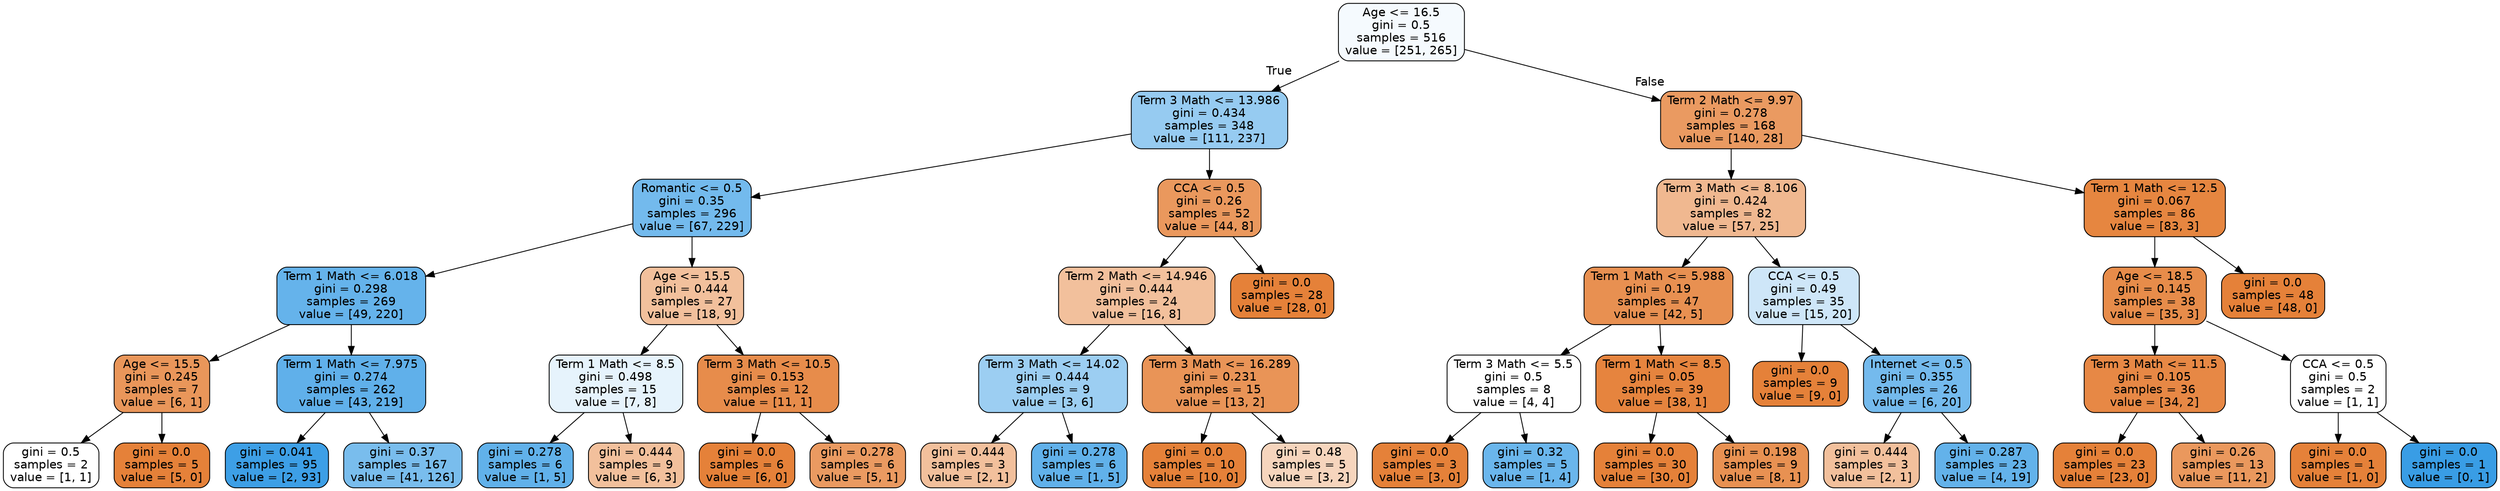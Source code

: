 digraph Tree {
node [shape=box, style="filled, rounded", color="black", fontname=helvetica] ;
edge [fontname=helvetica] ;
0 [label="Age <= 16.5\ngini = 0.5\nsamples = 516\nvalue = [251, 265]", fillcolor="#f5fafe"] ;
1 [label="Term 3 Math <= 13.986\ngini = 0.434\nsamples = 348\nvalue = [111, 237]", fillcolor="#96cbf1"] ;
0 -> 1 [labeldistance=2.5, labelangle=45, headlabel="True"] ;
2 [label="Romantic <= 0.5\ngini = 0.35\nsamples = 296\nvalue = [67, 229]", fillcolor="#73baed"] ;
1 -> 2 ;
3 [label="Term 1 Math <= 6.018\ngini = 0.298\nsamples = 269\nvalue = [49, 220]", fillcolor="#65b3eb"] ;
2 -> 3 ;
4 [label="Age <= 15.5\ngini = 0.245\nsamples = 7\nvalue = [6, 1]", fillcolor="#e9965a"] ;
3 -> 4 ;
5 [label="gini = 0.5\nsamples = 2\nvalue = [1, 1]", fillcolor="#ffffff"] ;
4 -> 5 ;
6 [label="gini = 0.0\nsamples = 5\nvalue = [5, 0]", fillcolor="#e58139"] ;
4 -> 6 ;
7 [label="Term 1 Math <= 7.975\ngini = 0.274\nsamples = 262\nvalue = [43, 219]", fillcolor="#60b0ea"] ;
3 -> 7 ;
8 [label="gini = 0.041\nsamples = 95\nvalue = [2, 93]", fillcolor="#3d9fe6"] ;
7 -> 8 ;
9 [label="gini = 0.37\nsamples = 167\nvalue = [41, 126]", fillcolor="#79bded"] ;
7 -> 9 ;
10 [label="Age <= 15.5\ngini = 0.444\nsamples = 27\nvalue = [18, 9]", fillcolor="#f2c09c"] ;
2 -> 10 ;
11 [label="Term 1 Math <= 8.5\ngini = 0.498\nsamples = 15\nvalue = [7, 8]", fillcolor="#e6f3fc"] ;
10 -> 11 ;
12 [label="gini = 0.278\nsamples = 6\nvalue = [1, 5]", fillcolor="#61b1ea"] ;
11 -> 12 ;
13 [label="gini = 0.444\nsamples = 9\nvalue = [6, 3]", fillcolor="#f2c09c"] ;
11 -> 13 ;
14 [label="Term 3 Math <= 10.5\ngini = 0.153\nsamples = 12\nvalue = [11, 1]", fillcolor="#e78c4b"] ;
10 -> 14 ;
15 [label="gini = 0.0\nsamples = 6\nvalue = [6, 0]", fillcolor="#e58139"] ;
14 -> 15 ;
16 [label="gini = 0.278\nsamples = 6\nvalue = [5, 1]", fillcolor="#ea9a61"] ;
14 -> 16 ;
17 [label="CCA <= 0.5\ngini = 0.26\nsamples = 52\nvalue = [44, 8]", fillcolor="#ea985d"] ;
1 -> 17 ;
18 [label="Term 2 Math <= 14.946\ngini = 0.444\nsamples = 24\nvalue = [16, 8]", fillcolor="#f2c09c"] ;
17 -> 18 ;
19 [label="Term 3 Math <= 14.02\ngini = 0.444\nsamples = 9\nvalue = [3, 6]", fillcolor="#9ccef2"] ;
18 -> 19 ;
20 [label="gini = 0.444\nsamples = 3\nvalue = [2, 1]", fillcolor="#f2c09c"] ;
19 -> 20 ;
21 [label="gini = 0.278\nsamples = 6\nvalue = [1, 5]", fillcolor="#61b1ea"] ;
19 -> 21 ;
22 [label="Term 3 Math <= 16.289\ngini = 0.231\nsamples = 15\nvalue = [13, 2]", fillcolor="#e99457"] ;
18 -> 22 ;
23 [label="gini = 0.0\nsamples = 10\nvalue = [10, 0]", fillcolor="#e58139"] ;
22 -> 23 ;
24 [label="gini = 0.48\nsamples = 5\nvalue = [3, 2]", fillcolor="#f6d5bd"] ;
22 -> 24 ;
25 [label="gini = 0.0\nsamples = 28\nvalue = [28, 0]", fillcolor="#e58139"] ;
17 -> 25 ;
26 [label="Term 2 Math <= 9.97\ngini = 0.278\nsamples = 168\nvalue = [140, 28]", fillcolor="#ea9a61"] ;
0 -> 26 [labeldistance=2.5, labelangle=-45, headlabel="False"] ;
27 [label="Term 3 Math <= 8.106\ngini = 0.424\nsamples = 82\nvalue = [57, 25]", fillcolor="#f0b890"] ;
26 -> 27 ;
28 [label="Term 1 Math <= 5.988\ngini = 0.19\nsamples = 47\nvalue = [42, 5]", fillcolor="#e89051"] ;
27 -> 28 ;
29 [label="Term 3 Math <= 5.5\ngini = 0.5\nsamples = 8\nvalue = [4, 4]", fillcolor="#ffffff"] ;
28 -> 29 ;
30 [label="gini = 0.0\nsamples = 3\nvalue = [3, 0]", fillcolor="#e58139"] ;
29 -> 30 ;
31 [label="gini = 0.32\nsamples = 5\nvalue = [1, 4]", fillcolor="#6ab6ec"] ;
29 -> 31 ;
32 [label="Term 1 Math <= 8.5\ngini = 0.05\nsamples = 39\nvalue = [38, 1]", fillcolor="#e6843e"] ;
28 -> 32 ;
33 [label="gini = 0.0\nsamples = 30\nvalue = [30, 0]", fillcolor="#e58139"] ;
32 -> 33 ;
34 [label="gini = 0.198\nsamples = 9\nvalue = [8, 1]", fillcolor="#e89152"] ;
32 -> 34 ;
35 [label="CCA <= 0.5\ngini = 0.49\nsamples = 35\nvalue = [15, 20]", fillcolor="#cee6f8"] ;
27 -> 35 ;
36 [label="gini = 0.0\nsamples = 9\nvalue = [9, 0]", fillcolor="#e58139"] ;
35 -> 36 ;
37 [label="Internet <= 0.5\ngini = 0.355\nsamples = 26\nvalue = [6, 20]", fillcolor="#74baed"] ;
35 -> 37 ;
38 [label="gini = 0.444\nsamples = 3\nvalue = [2, 1]", fillcolor="#f2c09c"] ;
37 -> 38 ;
39 [label="gini = 0.287\nsamples = 23\nvalue = [4, 19]", fillcolor="#63b2ea"] ;
37 -> 39 ;
40 [label="Term 1 Math <= 12.5\ngini = 0.067\nsamples = 86\nvalue = [83, 3]", fillcolor="#e68640"] ;
26 -> 40 ;
41 [label="Age <= 18.5\ngini = 0.145\nsamples = 38\nvalue = [35, 3]", fillcolor="#e78c4a"] ;
40 -> 41 ;
42 [label="Term 3 Math <= 11.5\ngini = 0.105\nsamples = 36\nvalue = [34, 2]", fillcolor="#e78845"] ;
41 -> 42 ;
43 [label="gini = 0.0\nsamples = 23\nvalue = [23, 0]", fillcolor="#e58139"] ;
42 -> 43 ;
44 [label="gini = 0.26\nsamples = 13\nvalue = [11, 2]", fillcolor="#ea985d"] ;
42 -> 44 ;
45 [label="CCA <= 0.5\ngini = 0.5\nsamples = 2\nvalue = [1, 1]", fillcolor="#ffffff"] ;
41 -> 45 ;
46 [label="gini = 0.0\nsamples = 1\nvalue = [1, 0]", fillcolor="#e58139"] ;
45 -> 46 ;
47 [label="gini = 0.0\nsamples = 1\nvalue = [0, 1]", fillcolor="#399de5"] ;
45 -> 47 ;
48 [label="gini = 0.0\nsamples = 48\nvalue = [48, 0]", fillcolor="#e58139"] ;
40 -> 48 ;
}
